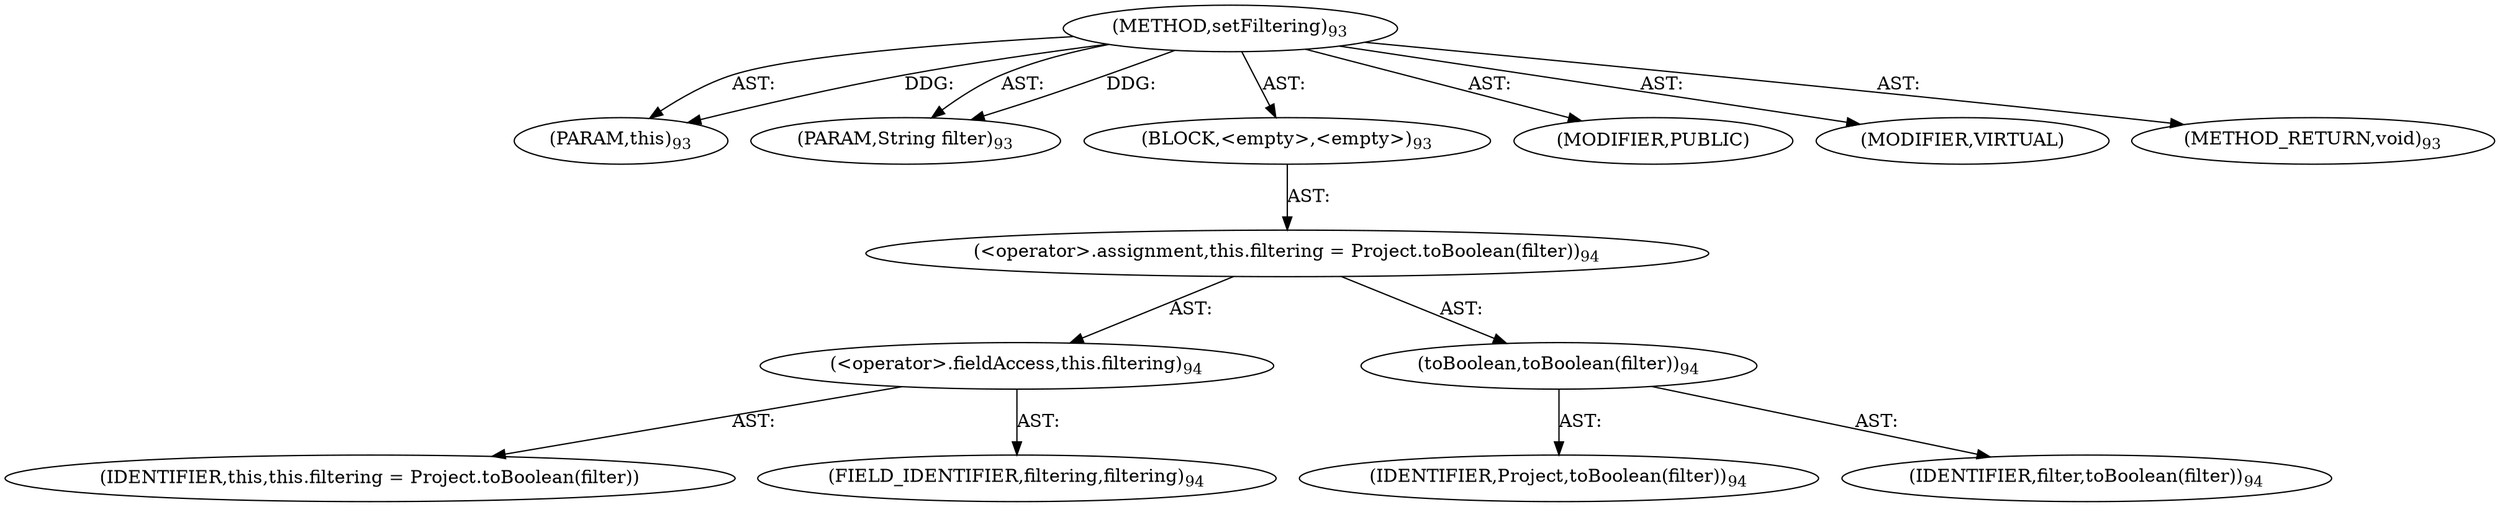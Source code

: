 digraph "setFiltering" {  
"111669149699" [label = <(METHOD,setFiltering)<SUB>93</SUB>> ]
"115964116999" [label = <(PARAM,this)<SUB>93</SUB>> ]
"115964117000" [label = <(PARAM,String filter)<SUB>93</SUB>> ]
"25769803779" [label = <(BLOCK,&lt;empty&gt;,&lt;empty&gt;)<SUB>93</SUB>> ]
"30064771078" [label = <(&lt;operator&gt;.assignment,this.filtering = Project.toBoolean(filter))<SUB>94</SUB>> ]
"30064771079" [label = <(&lt;operator&gt;.fieldAccess,this.filtering)<SUB>94</SUB>> ]
"68719476748" [label = <(IDENTIFIER,this,this.filtering = Project.toBoolean(filter))> ]
"55834574851" [label = <(FIELD_IDENTIFIER,filtering,filtering)<SUB>94</SUB>> ]
"30064771080" [label = <(toBoolean,toBoolean(filter))<SUB>94</SUB>> ]
"68719476749" [label = <(IDENTIFIER,Project,toBoolean(filter))<SUB>94</SUB>> ]
"68719476750" [label = <(IDENTIFIER,filter,toBoolean(filter))<SUB>94</SUB>> ]
"133143986186" [label = <(MODIFIER,PUBLIC)> ]
"133143986187" [label = <(MODIFIER,VIRTUAL)> ]
"128849018883" [label = <(METHOD_RETURN,void)<SUB>93</SUB>> ]
  "111669149699" -> "115964116999"  [ label = "AST: "] 
  "111669149699" -> "115964117000"  [ label = "AST: "] 
  "111669149699" -> "25769803779"  [ label = "AST: "] 
  "111669149699" -> "133143986186"  [ label = "AST: "] 
  "111669149699" -> "133143986187"  [ label = "AST: "] 
  "111669149699" -> "128849018883"  [ label = "AST: "] 
  "25769803779" -> "30064771078"  [ label = "AST: "] 
  "30064771078" -> "30064771079"  [ label = "AST: "] 
  "30064771078" -> "30064771080"  [ label = "AST: "] 
  "30064771079" -> "68719476748"  [ label = "AST: "] 
  "30064771079" -> "55834574851"  [ label = "AST: "] 
  "30064771080" -> "68719476749"  [ label = "AST: "] 
  "30064771080" -> "68719476750"  [ label = "AST: "] 
  "111669149699" -> "115964116999"  [ label = "DDG: "] 
  "111669149699" -> "115964117000"  [ label = "DDG: "] 
}
